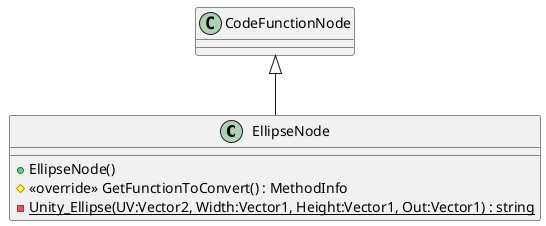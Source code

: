 @startuml
class EllipseNode {
    + EllipseNode()
    # <<override>> GetFunctionToConvert() : MethodInfo
    {static} - Unity_Ellipse(UV:Vector2, Width:Vector1, Height:Vector1, Out:Vector1) : string
}
CodeFunctionNode <|-- EllipseNode
@enduml
